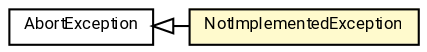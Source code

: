 #!/usr/local/bin/dot
#
# Class diagram 
# Generated by UMLGraph version R5_7_2-60-g0e99a6 (http://www.spinellis.gr/umlgraph/)
#

digraph G {
	graph [fontnames="svg"]
	edge [fontname="Roboto",fontsize=7,labelfontname="Roboto",labelfontsize=7,color="black"];
	node [fontname="Roboto",fontcolor="black",fontsize=8,shape=plaintext,margin=0,width=0,height=0];
	nodesep=0.15;
	ranksep=0.25;
	rankdir=LR;
	// de.lmu.ifi.dbs.elki.utilities.exceptions.AbortException
	c7422189 [label=<<table title="de.lmu.ifi.dbs.elki.utilities.exceptions.AbortException" border="0" cellborder="1" cellspacing="0" cellpadding="2" href="AbortException.html" target="_parent">
		<tr><td><table border="0" cellspacing="0" cellpadding="1">
		<tr><td align="center" balign="center"> <font face="Roboto">AbortException</font> </td></tr>
		</table></td></tr>
		</table>>, URL="AbortException.html"];
	// de.lmu.ifi.dbs.elki.utilities.exceptions.NotImplementedException
	c7422191 [label=<<table title="de.lmu.ifi.dbs.elki.utilities.exceptions.NotImplementedException" border="0" cellborder="1" cellspacing="0" cellpadding="2" bgcolor="lemonChiffon" href="NotImplementedException.html" target="_parent">
		<tr><td><table border="0" cellspacing="0" cellpadding="1">
		<tr><td align="center" balign="center"> <font face="Roboto">NotImplementedException</font> </td></tr>
		</table></td></tr>
		</table>>, URL="NotImplementedException.html"];
	// de.lmu.ifi.dbs.elki.utilities.exceptions.NotImplementedException extends de.lmu.ifi.dbs.elki.utilities.exceptions.AbortException
	c7422189 -> c7422191 [arrowtail=empty,dir=back,weight=10];
}


